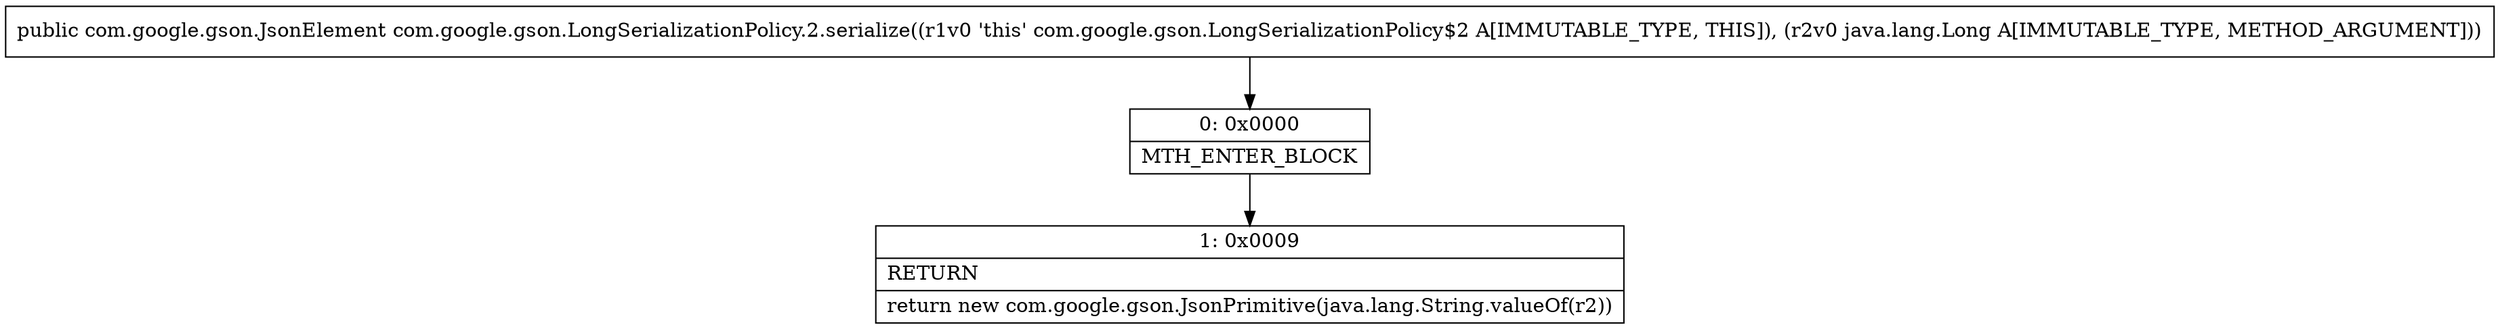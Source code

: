 digraph "CFG forcom.google.gson.LongSerializationPolicy.2.serialize(Ljava\/lang\/Long;)Lcom\/google\/gson\/JsonElement;" {
Node_0 [shape=record,label="{0\:\ 0x0000|MTH_ENTER_BLOCK\l}"];
Node_1 [shape=record,label="{1\:\ 0x0009|RETURN\l|return new com.google.gson.JsonPrimitive(java.lang.String.valueOf(r2))\l}"];
MethodNode[shape=record,label="{public com.google.gson.JsonElement com.google.gson.LongSerializationPolicy.2.serialize((r1v0 'this' com.google.gson.LongSerializationPolicy$2 A[IMMUTABLE_TYPE, THIS]), (r2v0 java.lang.Long A[IMMUTABLE_TYPE, METHOD_ARGUMENT])) }"];
MethodNode -> Node_0;
Node_0 -> Node_1;
}


